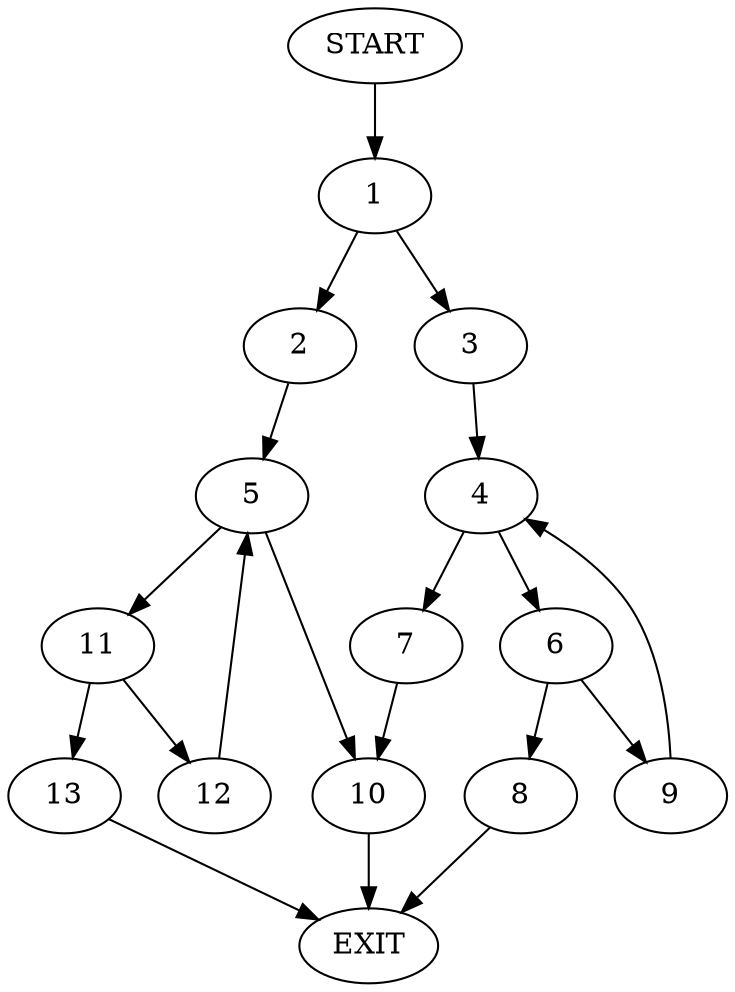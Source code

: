 digraph {
0 [label="START"]
14 [label="EXIT"]
0 -> 1
1 -> 2
1 -> 3
3 -> 4
2 -> 5
4 -> 6
4 -> 7
6 -> 8
6 -> 9
7 -> 10
8 -> 14
9 -> 4
10 -> 14
5 -> 10
5 -> 11
11 -> 12
11 -> 13
13 -> 14
12 -> 5
}
